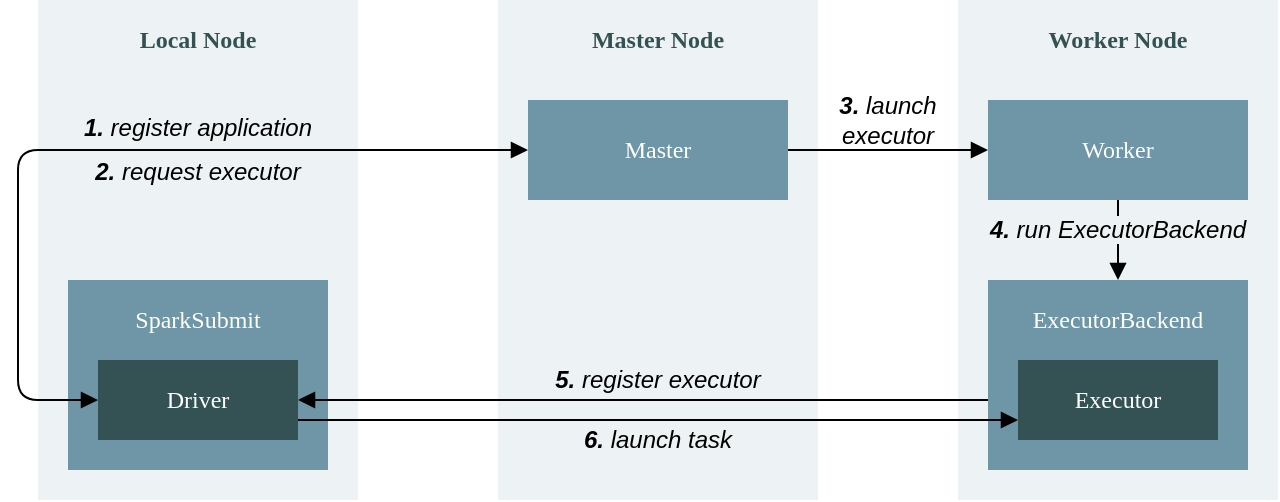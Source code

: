 <mxfile scale="2" border="30">
    <diagram id="lD9RN59uFm-hQWqidAp6" name="第 1 页">
        <mxGraphModel dx="1252" dy="719" grid="1" gridSize="10" guides="1" tooltips="1" connect="1" arrows="1" fold="1" page="1" pageScale="1" pageWidth="1654" pageHeight="2336" background="#FFFFFF" math="0" shadow="0">
            <root>
                <mxCell id="0"/>
                <mxCell id="1" parent="0"/>
                <mxCell id="219" value="" style="rounded=0;whiteSpace=wrap;html=1;fillColor=#EDF2F4;strokeColor=none;" parent="1" vertex="1">
                    <mxGeometry x="160" y="140" width="160" height="250" as="geometry"/>
                </mxCell>
                <mxCell id="223" value="" style="rounded=0;whiteSpace=wrap;html=1;strokeColor=none;fillColor=#6E96A6;fontStyle=0" parent="1" vertex="1">
                    <mxGeometry x="175" y="280" width="130" height="95" as="geometry"/>
                </mxCell>
                <mxCell id="224" value="&lt;font color=&quot;#ffffff&quot;&gt;Driver&lt;/font&gt;" style="rounded=0;whiteSpace=wrap;html=1;strokeColor=none;fillColor=#345253;fontStyle=0;fontFamily=Tahoma;" parent="1" vertex="1">
                    <mxGeometry x="190" y="320" width="100" height="40" as="geometry"/>
                </mxCell>
                <mxCell id="225" value="&lt;font color=&quot;#ffffff&quot;&gt;SparkSubmit&lt;/font&gt;" style="text;html=1;strokeColor=none;fillColor=none;align=center;verticalAlign=middle;whiteSpace=wrap;rounded=0;fontFamily=Tahoma;fontStyle=0" parent="1" vertex="1">
                    <mxGeometry x="185" y="290" width="110" height="20" as="geometry"/>
                </mxCell>
                <mxCell id="226" value="&lt;b&gt;&lt;font color=&quot;#345253&quot;&gt;Local Node&lt;/font&gt;&lt;/b&gt;" style="text;html=1;strokeColor=none;fillColor=none;align=center;verticalAlign=middle;whiteSpace=wrap;rounded=0;fontFamily=Tahoma;" parent="1" vertex="1">
                    <mxGeometry x="205" y="150" width="70" height="20" as="geometry"/>
                </mxCell>
                <mxCell id="227" value="" style="rounded=0;whiteSpace=wrap;html=1;fillColor=#EDF2F4;strokeColor=none;" parent="1" vertex="1">
                    <mxGeometry x="620" y="140" width="160" height="250" as="geometry"/>
                </mxCell>
                <mxCell id="244" style="edgeStyle=none;html=1;entryX=0.5;entryY=0;entryDx=0;entryDy=0;fontStyle=0;endArrow=block;endFill=1;" parent="1" source="228" target="234" edge="1">
                    <mxGeometry relative="1" as="geometry"/>
                </mxCell>
                <mxCell id="228" value="&lt;font color=&quot;#ffffff&quot;&gt;Worker&lt;/font&gt;" style="rounded=0;whiteSpace=wrap;html=1;strokeColor=none;fillColor=#6E96A6;fontFamily=Tahoma;fontStyle=0" parent="1" vertex="1">
                    <mxGeometry x="635" y="190" width="130" height="50" as="geometry"/>
                </mxCell>
                <mxCell id="231" value="&lt;b&gt;&lt;font color=&quot;#345253&quot;&gt;Worker Node&lt;/font&gt;&lt;/b&gt;" style="text;html=1;strokeColor=none;fillColor=none;align=center;verticalAlign=middle;whiteSpace=wrap;rounded=0;fontFamily=Tahoma;" parent="1" vertex="1">
                    <mxGeometry x="655" y="150" width="90" height="20" as="geometry"/>
                </mxCell>
                <mxCell id="234" value="" style="rounded=0;whiteSpace=wrap;html=1;strokeColor=none;fillColor=#6E96A6;fontStyle=0" parent="1" vertex="1">
                    <mxGeometry x="635" y="280" width="130" height="95" as="geometry"/>
                </mxCell>
                <mxCell id="235" value="&lt;font color=&quot;#ffffff&quot;&gt;Executor&lt;/font&gt;" style="rounded=0;whiteSpace=wrap;html=1;strokeColor=none;fillColor=#345253;fontStyle=0;fontFamily=Tahoma;" parent="1" vertex="1">
                    <mxGeometry x="650" y="320" width="100" height="40" as="geometry"/>
                </mxCell>
                <mxCell id="236" value="&lt;font color=&quot;#ffffff&quot;&gt;ExecutorBackend&lt;/font&gt;" style="text;html=1;strokeColor=none;fillColor=none;align=center;verticalAlign=middle;whiteSpace=wrap;rounded=0;fontFamily=Tahoma;fontStyle=0" parent="1" vertex="1">
                    <mxGeometry x="645" y="290" width="110" height="20" as="geometry"/>
                </mxCell>
                <mxCell id="237" value="" style="rounded=0;whiteSpace=wrap;html=1;fillColor=#EDF2F4;strokeColor=none;" parent="1" vertex="1">
                    <mxGeometry x="390" y="140" width="160" height="250" as="geometry"/>
                </mxCell>
                <mxCell id="238" value="&lt;b&gt;&lt;font color=&quot;#345253&quot;&gt;Master Node&lt;/font&gt;&lt;/b&gt;" style="text;html=1;strokeColor=none;fillColor=none;align=center;verticalAlign=middle;whiteSpace=wrap;rounded=0;fontFamily=Tahoma;" parent="1" vertex="1">
                    <mxGeometry x="430" y="150" width="80" height="20" as="geometry"/>
                </mxCell>
                <mxCell id="243" style="edgeStyle=none;html=1;entryX=0;entryY=0.5;entryDx=0;entryDy=0;endArrow=block;endFill=1;fontStyle=0" parent="1" source="239" target="228" edge="1">
                    <mxGeometry relative="1" as="geometry"/>
                </mxCell>
                <mxCell id="239" value="&lt;font color=&quot;#ffffff&quot;&gt;Master&lt;/font&gt;" style="rounded=0;whiteSpace=wrap;html=1;strokeColor=none;fillColor=#6E96A6;fontFamily=Tahoma;fontStyle=0" parent="1" vertex="1">
                    <mxGeometry x="405" y="190" width="130" height="50" as="geometry"/>
                </mxCell>
                <mxCell id="245" style="edgeStyle=none;html=1;entryX=1;entryY=0.5;entryDx=0;entryDy=0;endArrow=block;endFill=1;fontStyle=0" parent="1" target="224" edge="1">
                    <mxGeometry relative="1" as="geometry">
                        <mxPoint x="635" y="340" as="sourcePoint"/>
                    </mxGeometry>
                </mxCell>
                <mxCell id="246" style="edgeStyle=none;html=1;exitX=1;exitY=0.75;exitDx=0;exitDy=0;entryX=0;entryY=0.75;entryDx=0;entryDy=0;endArrow=block;endFill=1;fontStyle=0" parent="1" source="224" target="235" edge="1">
                    <mxGeometry relative="1" as="geometry"/>
                </mxCell>
                <mxCell id="247" value="&lt;span&gt;&lt;b&gt;1.&lt;/b&gt;&lt;/span&gt; register application" style="text;html=1;strokeColor=none;fillColor=none;align=center;verticalAlign=middle;whiteSpace=wrap;rounded=0;rotation=0;fontStyle=2" parent="1" vertex="1">
                    <mxGeometry x="176.25" y="194" width="127.5" height="20" as="geometry"/>
                </mxCell>
                <mxCell id="248" value="&lt;b&gt;2.&amp;nbsp;&lt;/b&gt;request executor" style="text;html=1;strokeColor=none;fillColor=none;align=center;verticalAlign=middle;whiteSpace=wrap;rounded=0;rotation=0;fontStyle=2" parent="1" vertex="1">
                    <mxGeometry x="180" y="216" width="120" height="20" as="geometry"/>
                </mxCell>
                <mxCell id="249" value="&lt;span&gt;&lt;b&gt;3.&lt;/b&gt;&lt;/span&gt; launch &lt;br&gt;executor" style="text;html=1;strokeColor=none;fillColor=none;align=center;verticalAlign=middle;whiteSpace=wrap;rounded=0;rotation=0;fontStyle=2" parent="1" vertex="1">
                    <mxGeometry x="525" y="190" width="120" height="20" as="geometry"/>
                </mxCell>
                <mxCell id="250" value="&lt;span style=&quot;background-color: rgb(237 , 242 , 244)&quot;&gt;&lt;b&gt;4.&lt;/b&gt; run ExecutorBackend&lt;/span&gt;" style="text;html=1;strokeColor=none;fillColor=none;align=center;verticalAlign=middle;whiteSpace=wrap;rounded=0;rotation=0;fontStyle=2" parent="1" vertex="1">
                    <mxGeometry x="630" y="245" width="140" height="20" as="geometry"/>
                </mxCell>
                <mxCell id="252" value="&lt;span&gt;&lt;b&gt;5.&lt;/b&gt;&lt;/span&gt; register executor" style="text;html=1;strokeColor=none;fillColor=none;align=center;verticalAlign=middle;whiteSpace=wrap;rounded=0;rotation=0;fontStyle=2" parent="1" vertex="1">
                    <mxGeometry x="410" y="320" width="120" height="20" as="geometry"/>
                </mxCell>
                <mxCell id="253" value="&lt;span&gt;&lt;b&gt;6.&lt;/b&gt;&lt;/span&gt; launch task" style="text;html=1;strokeColor=none;fillColor=none;align=center;verticalAlign=middle;whiteSpace=wrap;rounded=0;rotation=0;fontStyle=2" parent="1" vertex="1">
                    <mxGeometry x="425" y="350" width="90" height="20" as="geometry"/>
                </mxCell>
                <mxCell id="261" style="edgeStyle=orthogonalEdgeStyle;html=1;exitX=0;exitY=0.5;exitDx=0;exitDy=0;entryX=0;entryY=0.5;entryDx=0;entryDy=0;startArrow=block;startFill=1;endArrow=block;endFill=1;fontStyle=0" parent="1" source="224" target="239" edge="1">
                    <mxGeometry relative="1" as="geometry">
                        <Array as="points">
                            <mxPoint x="150" y="340"/>
                            <mxPoint x="150" y="215"/>
                        </Array>
                    </mxGeometry>
                </mxCell>
            </root>
        </mxGraphModel>
    </diagram>
</mxfile>